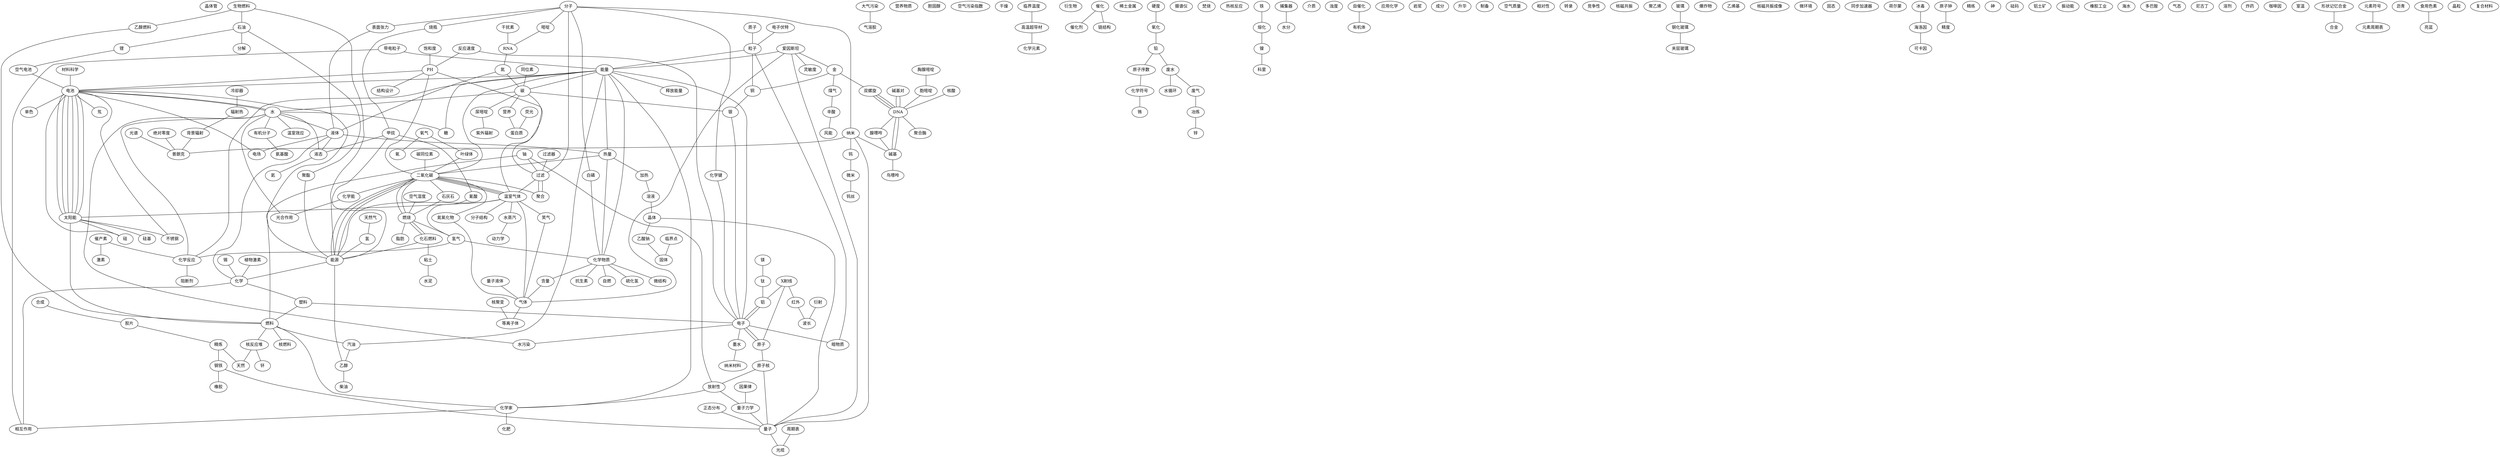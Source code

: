 graph {
晶体管;
粒子;
DNA;
电池;
DNA;
燃烧;
水;
大气污染;
爱因斯坦 -- 能量;
相互作用;
电池;
营养物质;
DNA;
塑料;
胆固醇;
电池;
空气污染指数;
DNA;
电子;
等离子体;
干燥;
核聚变 -- 等离子体;
光谱 -- 普朗克;
生物燃料 -- 能源 -- 乙醇 -- 柴油;
临界温度 -- 高温超导材 -- 化学元素;
动力学;
热量 -- 化学物质;
过滤;
电子;
带电粒子 -- 能量;
X射线 -- 原子;
聚合;
衍生物;
合成;
聚合;
PH;
化学物质 -- 抗生素;
二氧化碳 -- 能源;
塑料 -- 电子;
纳米;
蛋白质;
催化 -- 催化剂;
铝;
燃料;
营养 -- 蛋白质;
爱因斯坦 -- 金 -- 双螺旋 -- DNA;
量子液体 -- 气体 -- 等离子体;
粒子;
纳米;
碱基 -- DNA;
太阳能;
二氧化碳 -- 聚合;
双螺旋 -- DNA;
金 -- 煤气 -- 辛酸 -- 风能;
纳米;
精炼 -- 天然;
饱和度;
空气湿度 -- 燃烧;
蛋白质;
化学;
过滤 -- 聚合;
石油 -- 锂;
稀土金属;
硬度 -- 氧化 -- 铅 -- 原子序数 -- 化学符号 -- 铕;
生物燃料 -- 乙醇燃料 -- 燃料 -- 汽油 -- 乙醇;
过滤;
电池 -- 氖;
普朗克;
PH;
化学物质 -- 含量 -- 气体;
锂 -- 空气电池 -- 电池;
粒子;
废水 -- 水循环;
粒子;
放射性;
锡 -- 化学;
DNA;
聚合;
爱因斯坦;
摄谱仪;
电子;
量子 -- 光缆;
荧光 -- 蛋白质;
过滤;
焚烧;
热核反应;
分子 -- 烧瓶 -- 甲烷 -- 氰酸 -- 氢气 -- 化学反应 -- 水 -- 有机分子 -- 氨基酸;
碳;
分子;
PH -- 电池 -- 单色;
生物燃料 -- 石油 -- 聚酯 -- 能源 -- 化学 -- 塑料 -- 燃料 -- 化学家 -- 化肥;
能源;
铁 -- 熔化 -- 镍 -- 科里;
捕集器 -- 水分;
化学;
介质;
PH;
太阳能 -- 不锈钢 -- 电池;
周期表 -- 光缆;
过滤;
浊度;
风能;
有机体;
应用化学;
能量;
金;
大气污染;
纳米 -- 钨 -- 微米 -- 钨丝;
太阳能 -- 电池;
PH;
饱和度 -- PH;
岩浆;
分子 -- 白磷 -- 化学物质 -- 自燃;
成分;
升华;
动力学;
制备;
爱因斯坦 -- 气体;
空气质量;
电子;
DNA;
衍射 -- 波长;
反应速度 -- 电子;
金 -- 铜 -- 银;
太阳能 -- 电池;
硅基;
过滤;
太阳能 -- 硅基;
单色;
PH;
铝;
太阳能;
胸腺嘧啶 -- 胞嘧啶 -- DNA -- 腺嘌呤 -- 碱基 -- 鸟嘌呤;
电子;
气溶胶;
电子;
相对性;
原子;
材料科学 -- 电池;
粒子;
水;
原子核;
钢铁 -- 橡胶;
饱和度;
太阳能 -- 电池;
PH;
化学家 -- 相互作用 -- 化学;
DNA;
能量 -- 化学反应;
PH;
PH;
温室气体 -- 能源;
转录;
红外;
太阳能 -- 电池;
液体 -- 电场 -- 电池 -- 水;
化学物质 -- 硫化氢;
单色;
过滤;
竞争性;
石油 -- 分解;
过滤;
催化 -- 链结构;
结构设计;
胆固醇;
核磁共振;
化学物质 -- 微结构;
过滤;
氨基酸;
聚乙烯;
玻璃;
过滤器;
核磁共振;
分子 -- 过滤;
动力学;
爆炸物;
氧气 -- 叶绿体 -- 二氧化碳 -- 化学能 -- 光合作用 -- 水 -- 糖 -- 能量;
乙烯基;
过滤;
纳米;
过滤;
核磁共振成像;
二氧化碳 -- 能量;
化学能;
分子 -- 化学键 -- 电子 -- 原子 -- 原子核 -- 量子;
微环境;
过滤器 -- 过滤;
过滤器;
晶体 -- 量子;
固态;
能源 -- 电池 -- 水 -- 水污染;
太阳能 -- 电池;
空气质量;
PH;
过滤;
核磁共振成像;
单色;
化石燃料 -- 能源;
同步加速器;
二氧化碳;
爱因斯坦;
反应速度;
量子;
水;
荷尔蒙;
碳 -- 温室气体 -- 二氧化碳;
暗物质;
电池;
纳米 -- 量子;
海洛因;
镁 -- 钛 -- 铝 -- 电子;
量子;
核酸 -- DNA;
分子 -- 纳米 -- 碱基 -- DNA -- 聚合酶;
能源;
氮 -- 液体 -- 液态 -- 氦;
放射性;
纳米;
催产素 -- 化学反应 -- 阻断剂;
金;
聚合;
DNA;
背景辐射;
原子钟 -- 精度;
粒子;
爱因斯坦;
能量 -- 热量 -- 二氧化碳 -- 氮氧化物 -- 气体;
能源;
镍;
二氧化碳;
能量 -- 电子 -- 暗物质;
分子 -- 嘧啶 -- RNA -- 氮 -- 碳 -- 尿嘧啶 -- 紫外辐射;
爱因斯坦 -- 量子;
PH;
粒子;
DNA;
精练;
核磁共振成像;
金;
双螺旋 -- DNA;
天然;
DNA;
铀 -- 燃料 -- 核燃料;
液体;
PH;
电池;
催产素 -- 激素;
砷;
太阳能 -- 燃料;
质子 -- 粒子 -- 能量;
乙醇;
粒子;
核反应堆 -- 天然;
能量;
过滤;
PH;
X射线 -- 红外;
DNA;
温室气体 -- 水蒸汽 -- 动力学;
能量 -- 碳 -- 水 -- 液体;
反应速度 -- PH -- 过滤 -- 聚合;
DNA;
因果律 -- 量子力学 -- 量子;
DNA;
DNA;
燃料 -- 核反应堆 -- 钚;
植物激素 -- 化学;
乙醇;
原子核 -- 放射性 -- 量子力学;
DNA;
燃料;
大气污染 -- 气溶胶;
铀 -- 放射性 -- 化学家;
砝码;
铝土矿;
水;
原子;
电子;
钢铁;
DNA;
DNA;
风能;
废水;
DNA;
DNA;
振动能;
温室气体 -- 分子结构;
水;
DNA;
蛋白质;
化学 -- 液体 -- 热量 -- 加热 -- 溶液 -- 晶体 -- 乙酸钠 -- 固体;
过滤;
碳同位素 -- 二氧化碳 -- 燃烧 -- 化石燃料;
石油;
甲烷 -- 能源 -- 二氧化碳 -- 温室气体 -- 太阳能 -- 电池;
电子;
冷却器 -- 辐射热 -- 背景辐射 -- 普朗克;
碱基对 -- DNA;
DNA;
碳;
DNA;
核磁共振成像;
橡胶工业;
分子;
乙醇;
过滤;
胆固醇;
海水;
DNA;
粒子;
PH;
爱因斯坦 -- 灵敏度;
液态 -- 水 -- 温室效应;
光合作用;
多巴胺;
气体;
铅 -- 废水 -- 废气 -- 冶炼 -- 锌;
氧气 -- 氧;
气态;
二氧化碳 -- 石灰石 -- 燃烧 -- 化石燃料 -- 粘土 -- 水泥;
DNA;
电池;
尼古丁;
铅;
光缆;
X射线 -- 铝 -- 电子 -- 原子;
PH;
固态;
脂肪;
电子伏特 -- 粒子;
碱基对 -- DNA;
过滤;
冰毒 -- 海洛因 -- 可卡因;
溶剂;
核聚变;
能量 -- 电池;
二氧化碳 -- 温室气体 -- 笑气 -- 气体;
DNA;
玻璃 -- 钢化玻璃 -- 夹层玻璃;
量子力学;
能量;
纳米 -- 普朗克;
温室气体 -- 气体;
炸药;
热量;
光缆;
空气质量;
同位素 -- 碳 -- 营养;
PH;
脂肪;
过滤;
咖啡因;
分子 -- 表面张力 -- 液体;
热量;
固态;
化学家 -- 能量 -- 释放能量;
能量;
室温;
硅;
PH -- 结构设计;
粒子 -- 铜;
天然气 -- 氢 -- 能源 -- 二氧化碳 -- 燃烧 -- 氢气 -- 化学物质 -- 能量;
电子;
PH;
形状记忆合金 -- 合金;
临界点 -- 固体;
电池;
PH;
元素符号 -- 元素周期表;
自催化 -- 有机体;
沥青;
燃烧 -- 脂肪;
燃烧;
电子;
室温;
氢;
光缆;
胶片;
绝对零度 -- 普朗克;
食用色素 -- 亮蓝;
红外 -- 波长;
能量 -- 汽油;
太阳能 -- 硅 -- 电池;
晶粒;
正态分布 -- 量子;
电池;
海洛因;
合成 -- 胶片 -- 精炼 -- 钢铁 -- 量子;
竞争性;
电子;
铀 -- 过滤 -- 温室气体;
碳;
碳 -- 银 -- 电子 -- 墨水 -- 纳米材料;
电子 -- 水污染;
蛋白质;
粒子;
气体;
碳;
聚合;
海水;
带电粒子 -- 相互作用;
暗物质;
波长;
量子;
水;
复合材料;
干扰素 -- RNA;
碳;
分子;
氨基酸;
DNA;
电子;
粒子;
DNA;
PH -- 二氧化碳;
甲烷 -- 液态;
粒子 -- 暗物质;
灵敏度;
}
